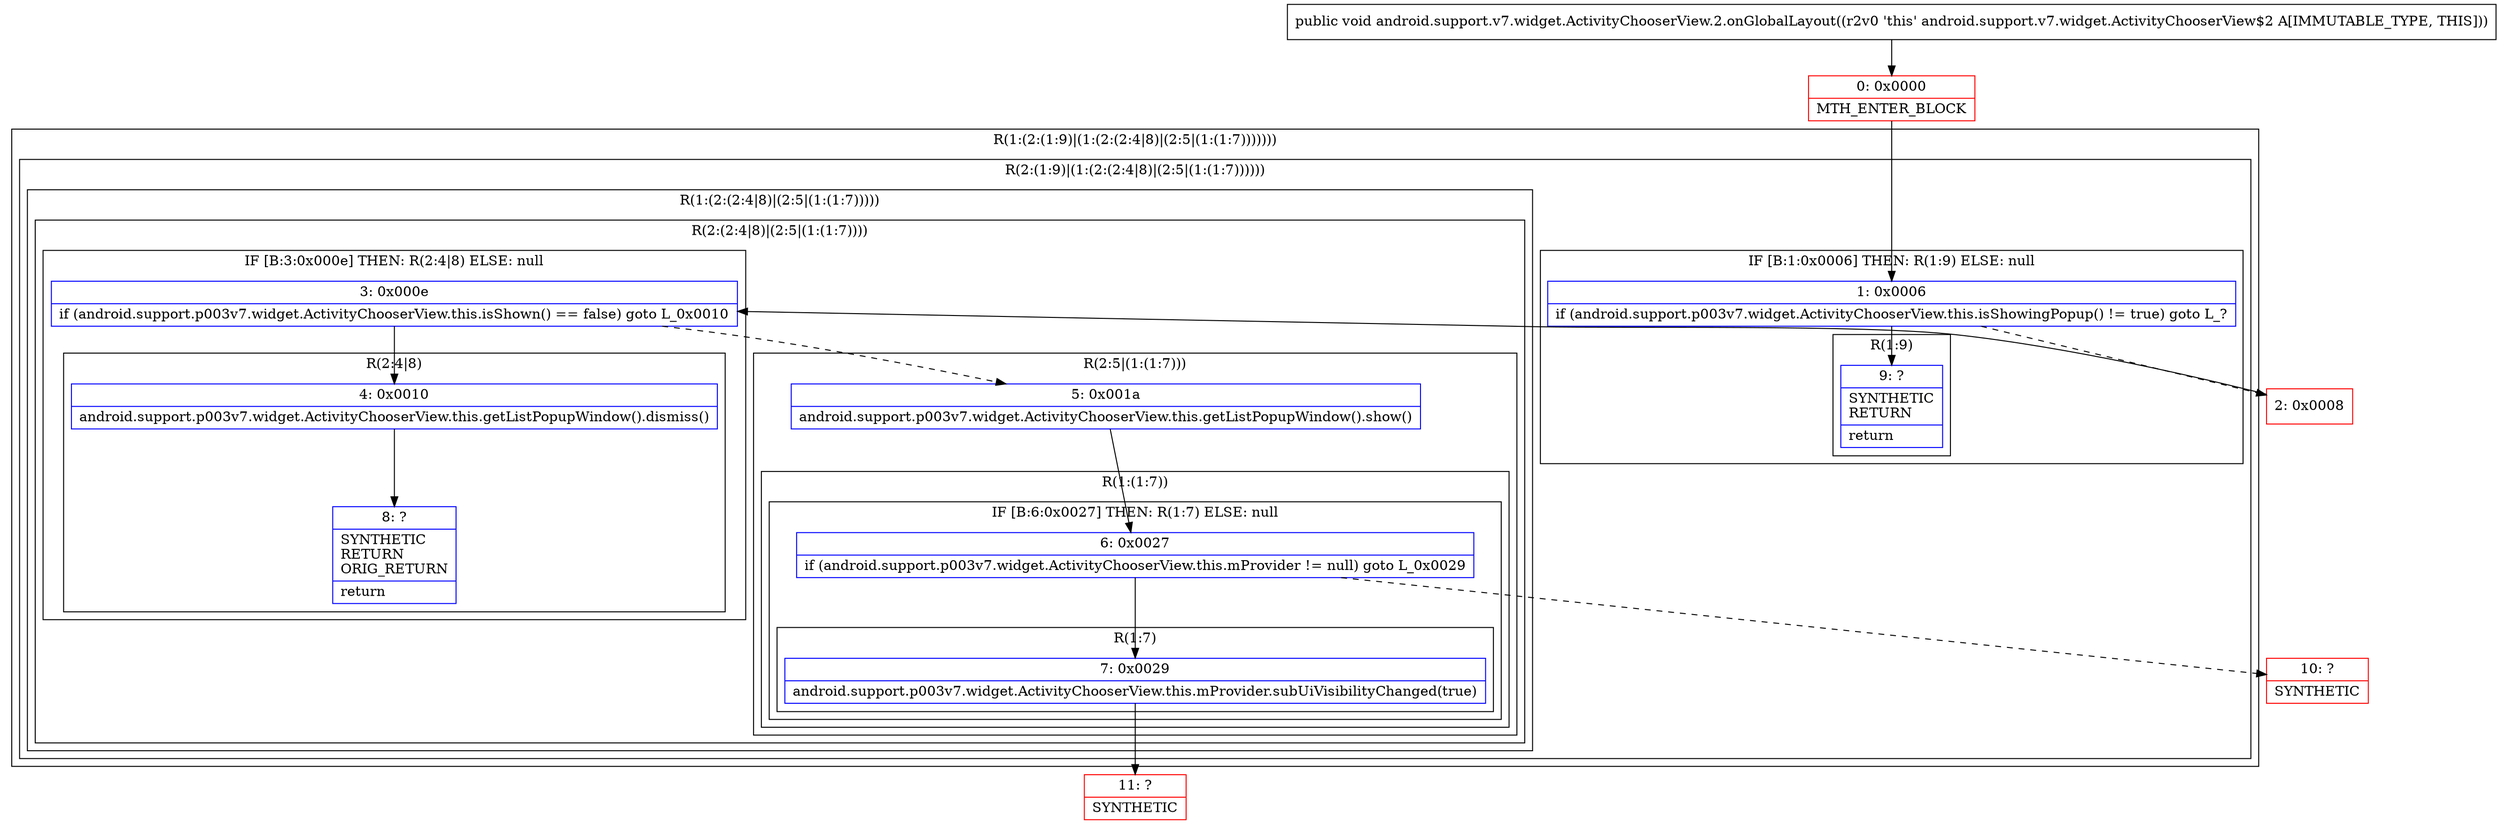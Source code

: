 digraph "CFG forandroid.support.v7.widget.ActivityChooserView.2.onGlobalLayout()V" {
subgraph cluster_Region_187647421 {
label = "R(1:(2:(1:9)|(1:(2:(2:4|8)|(2:5|(1:(1:7)))))))";
node [shape=record,color=blue];
subgraph cluster_Region_506034177 {
label = "R(2:(1:9)|(1:(2:(2:4|8)|(2:5|(1:(1:7))))))";
node [shape=record,color=blue];
subgraph cluster_IfRegion_661247388 {
label = "IF [B:1:0x0006] THEN: R(1:9) ELSE: null";
node [shape=record,color=blue];
Node_1 [shape=record,label="{1\:\ 0x0006|if (android.support.p003v7.widget.ActivityChooserView.this.isShowingPopup() != true) goto L_?\l}"];
subgraph cluster_Region_95764386 {
label = "R(1:9)";
node [shape=record,color=blue];
Node_9 [shape=record,label="{9\:\ ?|SYNTHETIC\lRETURN\l|return\l}"];
}
}
subgraph cluster_Region_1950781444 {
label = "R(1:(2:(2:4|8)|(2:5|(1:(1:7)))))";
node [shape=record,color=blue];
subgraph cluster_Region_570038269 {
label = "R(2:(2:4|8)|(2:5|(1:(1:7))))";
node [shape=record,color=blue];
subgraph cluster_IfRegion_1213657963 {
label = "IF [B:3:0x000e] THEN: R(2:4|8) ELSE: null";
node [shape=record,color=blue];
Node_3 [shape=record,label="{3\:\ 0x000e|if (android.support.p003v7.widget.ActivityChooserView.this.isShown() == false) goto L_0x0010\l}"];
subgraph cluster_Region_1689423340 {
label = "R(2:4|8)";
node [shape=record,color=blue];
Node_4 [shape=record,label="{4\:\ 0x0010|android.support.p003v7.widget.ActivityChooserView.this.getListPopupWindow().dismiss()\l}"];
Node_8 [shape=record,label="{8\:\ ?|SYNTHETIC\lRETURN\lORIG_RETURN\l|return\l}"];
}
}
subgraph cluster_Region_615839694 {
label = "R(2:5|(1:(1:7)))";
node [shape=record,color=blue];
Node_5 [shape=record,label="{5\:\ 0x001a|android.support.p003v7.widget.ActivityChooserView.this.getListPopupWindow().show()\l}"];
subgraph cluster_Region_1434474842 {
label = "R(1:(1:7))";
node [shape=record,color=blue];
subgraph cluster_IfRegion_707929386 {
label = "IF [B:6:0x0027] THEN: R(1:7) ELSE: null";
node [shape=record,color=blue];
Node_6 [shape=record,label="{6\:\ 0x0027|if (android.support.p003v7.widget.ActivityChooserView.this.mProvider != null) goto L_0x0029\l}"];
subgraph cluster_Region_1511981165 {
label = "R(1:7)";
node [shape=record,color=blue];
Node_7 [shape=record,label="{7\:\ 0x0029|android.support.p003v7.widget.ActivityChooserView.this.mProvider.subUiVisibilityChanged(true)\l}"];
}
}
}
}
}
}
}
}
Node_0 [shape=record,color=red,label="{0\:\ 0x0000|MTH_ENTER_BLOCK\l}"];
Node_2 [shape=record,color=red,label="{2\:\ 0x0008}"];
Node_10 [shape=record,color=red,label="{10\:\ ?|SYNTHETIC\l}"];
Node_11 [shape=record,color=red,label="{11\:\ ?|SYNTHETIC\l}"];
MethodNode[shape=record,label="{public void android.support.v7.widget.ActivityChooserView.2.onGlobalLayout((r2v0 'this' android.support.v7.widget.ActivityChooserView$2 A[IMMUTABLE_TYPE, THIS])) }"];
MethodNode -> Node_0;
Node_1 -> Node_2[style=dashed];
Node_1 -> Node_9;
Node_3 -> Node_4;
Node_3 -> Node_5[style=dashed];
Node_4 -> Node_8;
Node_5 -> Node_6;
Node_6 -> Node_7;
Node_6 -> Node_10[style=dashed];
Node_7 -> Node_11;
Node_0 -> Node_1;
Node_2 -> Node_3;
}

